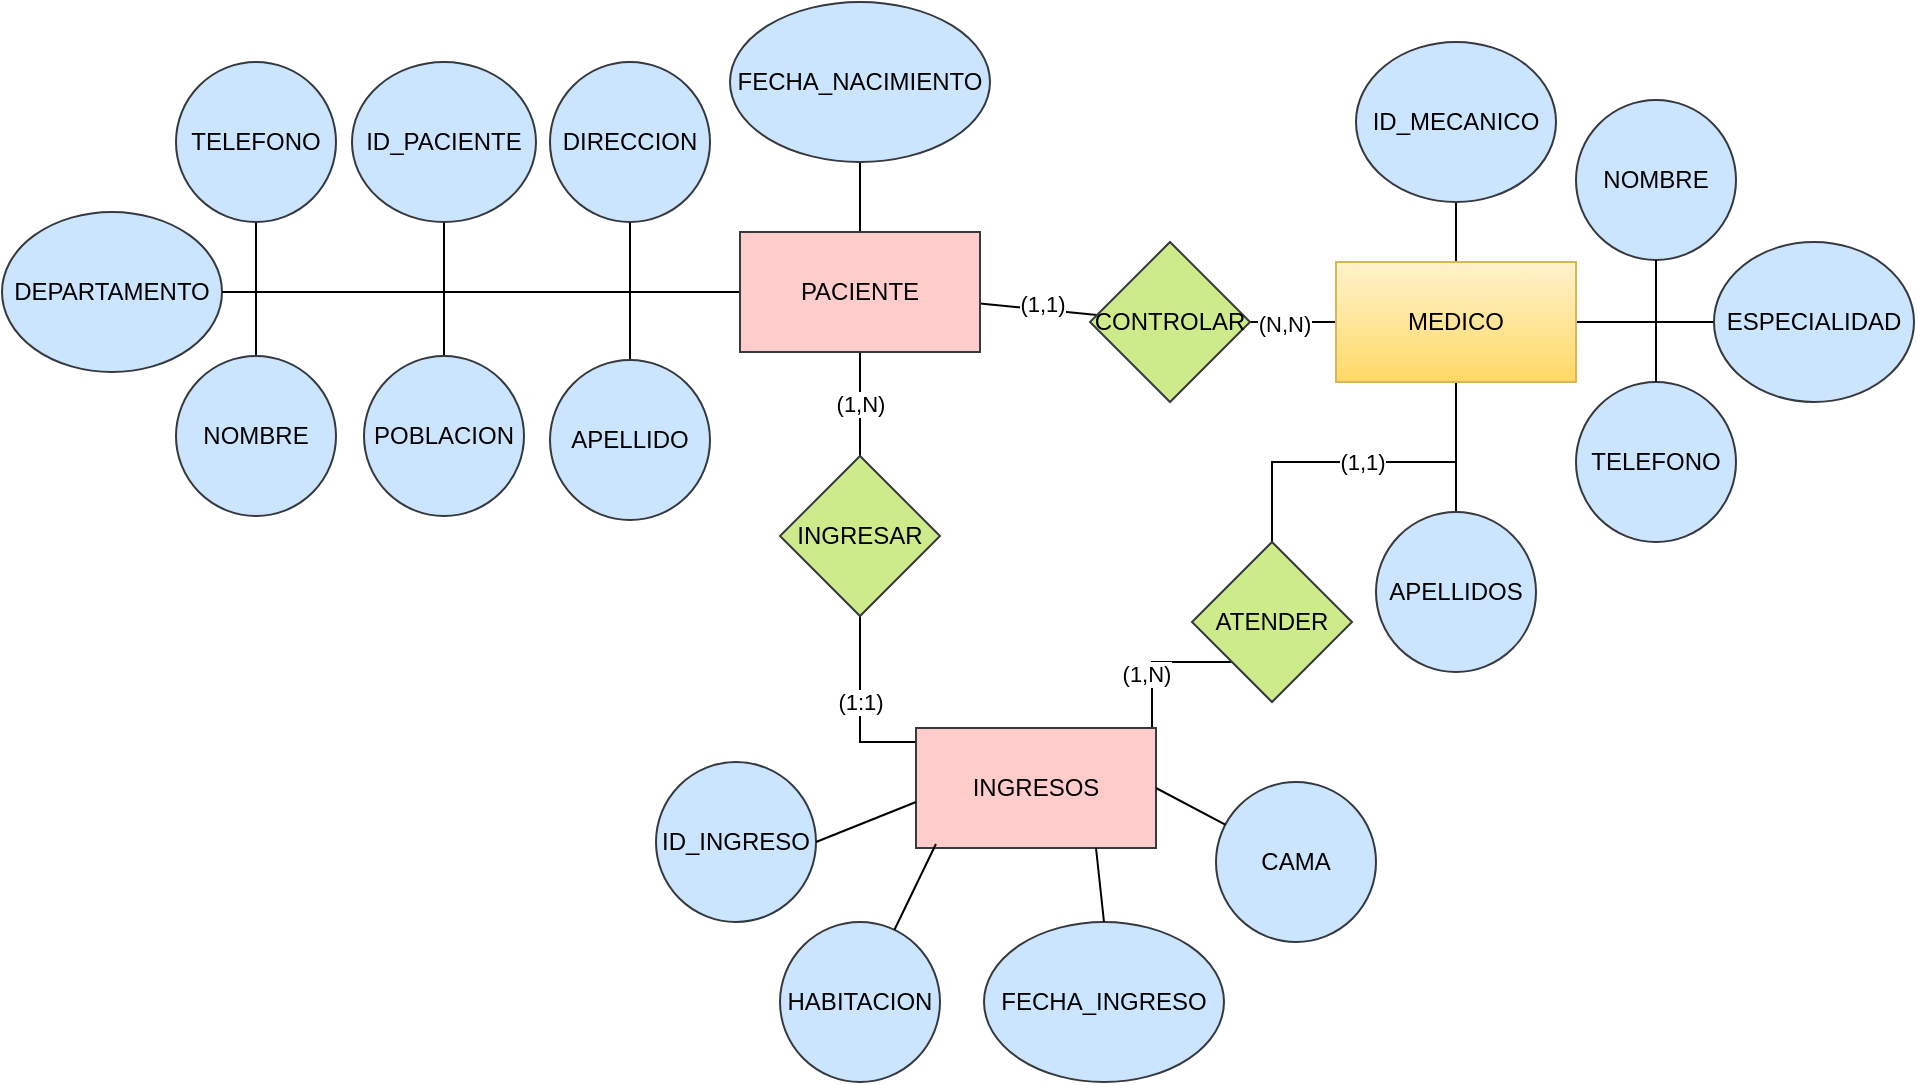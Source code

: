 <mxfile version="24.7.5">
  <diagram name="Página-1" id="6pR2tzA4P5ZtD1_yJ_Ov">
    <mxGraphModel dx="1707" dy="542" grid="1" gridSize="10" guides="1" tooltips="1" connect="1" arrows="1" fold="1" page="1" pageScale="1" pageWidth="827" pageHeight="1169" math="0" shadow="0">
      <root>
        <mxCell id="0" />
        <mxCell id="1" parent="0" />
        <mxCell id="-SHVfvobNdwr3lZzmmMt-4" value="" style="edgeStyle=orthogonalEdgeStyle;rounded=0;orthogonalLoop=1;jettySize=auto;html=1;endArrow=none;endFill=0;" parent="1" source="-SHVfvobNdwr3lZzmmMt-1" target="-SHVfvobNdwr3lZzmmMt-3" edge="1">
          <mxGeometry relative="1" as="geometry" />
        </mxCell>
        <mxCell id="-SHVfvobNdwr3lZzmmMt-7" value="" style="edgeStyle=orthogonalEdgeStyle;rounded=0;orthogonalLoop=1;jettySize=auto;html=1;endArrow=none;endFill=0;" parent="1" source="-SHVfvobNdwr3lZzmmMt-1" target="-SHVfvobNdwr3lZzmmMt-6" edge="1">
          <mxGeometry relative="1" as="geometry" />
        </mxCell>
        <mxCell id="-SHVfvobNdwr3lZzmmMt-10" value="" style="edgeStyle=orthogonalEdgeStyle;rounded=0;orthogonalLoop=1;jettySize=auto;html=1;endArrow=none;endFill=0;" parent="1" source="-SHVfvobNdwr3lZzmmMt-1" target="-SHVfvobNdwr3lZzmmMt-9" edge="1">
          <mxGeometry relative="1" as="geometry" />
        </mxCell>
        <mxCell id="-SHVfvobNdwr3lZzmmMt-12" value="" style="edgeStyle=orthogonalEdgeStyle;rounded=0;orthogonalLoop=1;jettySize=auto;html=1;endArrow=none;endFill=0;" parent="1" source="-SHVfvobNdwr3lZzmmMt-1" target="-SHVfvobNdwr3lZzmmMt-11" edge="1">
          <mxGeometry relative="1" as="geometry" />
        </mxCell>
        <mxCell id="-SHVfvobNdwr3lZzmmMt-14" value="" style="edgeStyle=orthogonalEdgeStyle;rounded=0;orthogonalLoop=1;jettySize=auto;html=1;endArrow=none;endFill=0;" parent="1" source="-SHVfvobNdwr3lZzmmMt-1" target="-SHVfvobNdwr3lZzmmMt-13" edge="1">
          <mxGeometry relative="1" as="geometry" />
        </mxCell>
        <mxCell id="-SHVfvobNdwr3lZzmmMt-18" value="" style="edgeStyle=orthogonalEdgeStyle;rounded=0;orthogonalLoop=1;jettySize=auto;html=1;endArrow=none;endFill=0;" parent="1" source="-SHVfvobNdwr3lZzmmMt-1" target="-SHVfvobNdwr3lZzmmMt-17" edge="1">
          <mxGeometry relative="1" as="geometry" />
        </mxCell>
        <mxCell id="-SHVfvobNdwr3lZzmmMt-20" value="" style="edgeStyle=orthogonalEdgeStyle;rounded=0;orthogonalLoop=1;jettySize=auto;html=1;endArrow=none;endFill=0;" parent="1" source="-SHVfvobNdwr3lZzmmMt-1" target="-SHVfvobNdwr3lZzmmMt-19" edge="1">
          <mxGeometry relative="1" as="geometry" />
        </mxCell>
        <mxCell id="-SHVfvobNdwr3lZzmmMt-22" value="" style="rounded=0;orthogonalLoop=1;jettySize=auto;html=1;endArrow=none;endFill=0;" parent="1" source="-SHVfvobNdwr3lZzmmMt-1" target="-SHVfvobNdwr3lZzmmMt-21" edge="1">
          <mxGeometry relative="1" as="geometry" />
        </mxCell>
        <mxCell id="-SHVfvobNdwr3lZzmmMt-23" value="(1,1)" style="edgeLabel;html=1;align=center;verticalAlign=middle;resizable=0;points=[];" parent="-SHVfvobNdwr3lZzmmMt-22" vertex="1" connectable="0">
          <mxGeometry x="0.04" y="3" relative="1" as="geometry">
            <mxPoint as="offset" />
          </mxGeometry>
        </mxCell>
        <mxCell id="-SHVfvobNdwr3lZzmmMt-38" value="(1,N)" style="edgeStyle=orthogonalEdgeStyle;rounded=0;orthogonalLoop=1;jettySize=auto;html=1;endArrow=none;endFill=0;" parent="1" source="-SHVfvobNdwr3lZzmmMt-1" target="-SHVfvobNdwr3lZzmmMt-37" edge="1">
          <mxGeometry relative="1" as="geometry" />
        </mxCell>
        <mxCell id="-SHVfvobNdwr3lZzmmMt-1" value="PACIENTE" style="rounded=0;whiteSpace=wrap;html=1;fillColor=#ffcccc;strokeColor=#36393d;" parent="1" vertex="1">
          <mxGeometry x="172" y="225" width="120" height="60" as="geometry" />
        </mxCell>
        <mxCell id="-SHVfvobNdwr3lZzmmMt-3" value="ID_PACIENTE" style="ellipse;whiteSpace=wrap;html=1;rounded=0;fillColor=#cce5ff;strokeColor=#36393d;" parent="1" vertex="1">
          <mxGeometry x="-22" y="140" width="92" height="80" as="geometry" />
        </mxCell>
        <mxCell id="-SHVfvobNdwr3lZzmmMt-6" value="NOMBRE" style="ellipse;whiteSpace=wrap;html=1;rounded=0;fillColor=#cce5ff;strokeColor=#36393d;" parent="1" vertex="1">
          <mxGeometry x="-110" y="287" width="80" height="80" as="geometry" />
        </mxCell>
        <mxCell id="-SHVfvobNdwr3lZzmmMt-9" value="APELLIDO" style="ellipse;whiteSpace=wrap;html=1;rounded=0;fillColor=#cce5ff;strokeColor=#36393d;" parent="1" vertex="1">
          <mxGeometry x="77" y="289" width="80" height="80" as="geometry" />
        </mxCell>
        <mxCell id="-SHVfvobNdwr3lZzmmMt-11" value="DIRECCION" style="ellipse;whiteSpace=wrap;html=1;rounded=0;fillColor=#cce5ff;strokeColor=#36393d;" parent="1" vertex="1">
          <mxGeometry x="77" y="140" width="80" height="80" as="geometry" />
        </mxCell>
        <mxCell id="-SHVfvobNdwr3lZzmmMt-13" value="POBLACION" style="ellipse;whiteSpace=wrap;html=1;rounded=0;fillColor=#cce5ff;strokeColor=#36393d;" parent="1" vertex="1">
          <mxGeometry x="-16" y="287" width="80" height="80" as="geometry" />
        </mxCell>
        <mxCell id="-SHVfvobNdwr3lZzmmMt-15" value="DEPARTAMENTO" style="ellipse;whiteSpace=wrap;html=1;rounded=0;fillColor=#cce5ff;strokeColor=#36393d;" parent="1" vertex="1">
          <mxGeometry x="-197" y="215" width="110" height="80" as="geometry" />
        </mxCell>
        <mxCell id="-SHVfvobNdwr3lZzmmMt-17" value="TELEFONO" style="ellipse;whiteSpace=wrap;html=1;rounded=0;fillColor=#cce5ff;strokeColor=#36393d;" parent="1" vertex="1">
          <mxGeometry x="-110" y="140" width="80" height="80" as="geometry" />
        </mxCell>
        <mxCell id="-SHVfvobNdwr3lZzmmMt-19" value="FECHA_NACIMIENTO" style="ellipse;whiteSpace=wrap;html=1;rounded=0;fillColor=#cce5ff;strokeColor=#36393d;" parent="1" vertex="1">
          <mxGeometry x="167" y="110" width="130" height="80" as="geometry" />
        </mxCell>
        <mxCell id="-SHVfvobNdwr3lZzmmMt-25" value="" style="edgeStyle=orthogonalEdgeStyle;rounded=0;orthogonalLoop=1;jettySize=auto;html=1;endArrow=none;endFill=0;" parent="1" source="-SHVfvobNdwr3lZzmmMt-21" target="-SHVfvobNdwr3lZzmmMt-24" edge="1">
          <mxGeometry relative="1" as="geometry" />
        </mxCell>
        <mxCell id="-SHVfvobNdwr3lZzmmMt-26" value="(N,N)" style="edgeLabel;html=1;align=center;verticalAlign=middle;resizable=0;points=[];" parent="-SHVfvobNdwr3lZzmmMt-25" vertex="1" connectable="0">
          <mxGeometry x="-0.2" y="-1" relative="1" as="geometry">
            <mxPoint as="offset" />
          </mxGeometry>
        </mxCell>
        <mxCell id="-SHVfvobNdwr3lZzmmMt-21" value="CONTROLAR" style="rhombus;whiteSpace=wrap;html=1;rounded=0;fillColor=#cdeb8b;strokeColor=#36393d;" parent="1" vertex="1">
          <mxGeometry x="347" y="230" width="80" height="80" as="geometry" />
        </mxCell>
        <mxCell id="-SHVfvobNdwr3lZzmmMt-28" value="" style="edgeStyle=orthogonalEdgeStyle;rounded=0;orthogonalLoop=1;jettySize=auto;html=1;endArrow=none;endFill=0;" parent="1" source="-SHVfvobNdwr3lZzmmMt-24" target="-SHVfvobNdwr3lZzmmMt-27" edge="1">
          <mxGeometry relative="1" as="geometry" />
        </mxCell>
        <mxCell id="-SHVfvobNdwr3lZzmmMt-32" value="" style="edgeStyle=orthogonalEdgeStyle;rounded=0;orthogonalLoop=1;jettySize=auto;html=1;endArrow=none;endFill=0;" parent="1" source="-SHVfvobNdwr3lZzmmMt-24" target="-SHVfvobNdwr3lZzmmMt-31" edge="1">
          <mxGeometry relative="1" as="geometry" />
        </mxCell>
        <mxCell id="-SHVfvobNdwr3lZzmmMt-36" value="" style="edgeStyle=orthogonalEdgeStyle;rounded=0;orthogonalLoop=1;jettySize=auto;html=1;endArrow=none;endFill=0;" parent="1" source="-SHVfvobNdwr3lZzmmMt-24" target="-SHVfvobNdwr3lZzmmMt-35" edge="1">
          <mxGeometry relative="1" as="geometry" />
        </mxCell>
        <mxCell id="-SHVfvobNdwr3lZzmmMt-40" value="" style="edgeStyle=orthogonalEdgeStyle;rounded=0;orthogonalLoop=1;jettySize=auto;html=1;endArrow=none;endFill=0;" parent="1" source="-SHVfvobNdwr3lZzmmMt-24" target="-SHVfvobNdwr3lZzmmMt-39" edge="1">
          <mxGeometry relative="1" as="geometry" />
        </mxCell>
        <mxCell id="-SHVfvobNdwr3lZzmmMt-54" value="(1,1)" style="edgeLabel;html=1;align=center;verticalAlign=middle;resizable=0;points=[];" parent="-SHVfvobNdwr3lZzmmMt-40" vertex="1" connectable="0">
          <mxGeometry x="0.012" relative="1" as="geometry">
            <mxPoint as="offset" />
          </mxGeometry>
        </mxCell>
        <mxCell id="-SHVfvobNdwr3lZzmmMt-24" value="MEDICO" style="whiteSpace=wrap;html=1;rounded=0;fillColor=#fff2cc;gradientColor=#ffd966;strokeColor=#d6b656;" parent="1" vertex="1">
          <mxGeometry x="470" y="240" width="120" height="60" as="geometry" />
        </mxCell>
        <mxCell id="-SHVfvobNdwr3lZzmmMt-27" value="ID_MECANICO" style="ellipse;whiteSpace=wrap;html=1;rounded=0;fillColor=#cce5ff;strokeColor=#36393d;" parent="1" vertex="1">
          <mxGeometry x="480" y="130" width="100" height="80" as="geometry" />
        </mxCell>
        <mxCell id="-SHVfvobNdwr3lZzmmMt-29" value="NOMBRE" style="ellipse;whiteSpace=wrap;html=1;rounded=0;fillColor=#cce5ff;strokeColor=#36393d;" parent="1" vertex="1">
          <mxGeometry x="590" y="159" width="80" height="80" as="geometry" />
        </mxCell>
        <mxCell id="-SHVfvobNdwr3lZzmmMt-31" value="APELLIDOS" style="ellipse;whiteSpace=wrap;html=1;rounded=0;fillColor=#cce5ff;strokeColor=#36393d;" parent="1" vertex="1">
          <mxGeometry x="490" y="365" width="80" height="80" as="geometry" />
        </mxCell>
        <mxCell id="-SHVfvobNdwr3lZzmmMt-33" value="TELEFONO" style="ellipse;whiteSpace=wrap;html=1;rounded=0;fillColor=#cce5ff;strokeColor=#36393d;" parent="1" vertex="1">
          <mxGeometry x="590" y="300" width="80" height="80" as="geometry" />
        </mxCell>
        <mxCell id="-SHVfvobNdwr3lZzmmMt-35" value="ESPECIALIDAD" style="ellipse;whiteSpace=wrap;html=1;rounded=0;fillColor=#cce5ff;strokeColor=#36393d;" parent="1" vertex="1">
          <mxGeometry x="659" y="230" width="100" height="80" as="geometry" />
        </mxCell>
        <mxCell id="-SHVfvobNdwr3lZzmmMt-42" value="" style="edgeStyle=orthogonalEdgeStyle;rounded=0;orthogonalLoop=1;jettySize=auto;html=1;endArrow=none;endFill=0;" parent="1" source="-SHVfvobNdwr3lZzmmMt-37" target="-SHVfvobNdwr3lZzmmMt-41" edge="1">
          <mxGeometry relative="1" as="geometry">
            <Array as="points">
              <mxPoint x="232" y="480" />
            </Array>
          </mxGeometry>
        </mxCell>
        <mxCell id="-SHVfvobNdwr3lZzmmMt-52" value="(1:1)" style="edgeLabel;html=1;align=center;verticalAlign=middle;resizable=0;points=[];" parent="-SHVfvobNdwr3lZzmmMt-42" vertex="1" connectable="0">
          <mxGeometry x="-0.067" relative="1" as="geometry">
            <mxPoint as="offset" />
          </mxGeometry>
        </mxCell>
        <mxCell id="-SHVfvobNdwr3lZzmmMt-37" value="INGRESAR" style="rhombus;whiteSpace=wrap;html=1;rounded=0;fillColor=#cdeb8b;strokeColor=#36393d;" parent="1" vertex="1">
          <mxGeometry x="192" y="337" width="80" height="80" as="geometry" />
        </mxCell>
        <mxCell id="-SHVfvobNdwr3lZzmmMt-51" style="edgeStyle=orthogonalEdgeStyle;rounded=0;orthogonalLoop=1;jettySize=auto;html=1;exitX=0;exitY=1;exitDx=0;exitDy=0;entryX=1;entryY=0;entryDx=0;entryDy=0;endArrow=none;endFill=0;" parent="1" source="-SHVfvobNdwr3lZzmmMt-39" target="-SHVfvobNdwr3lZzmmMt-41" edge="1">
          <mxGeometry relative="1" as="geometry" />
        </mxCell>
        <mxCell id="-SHVfvobNdwr3lZzmmMt-53" value="(1,N)" style="edgeLabel;html=1;align=center;verticalAlign=middle;resizable=0;points=[];" parent="-SHVfvobNdwr3lZzmmMt-51" vertex="1" connectable="0">
          <mxGeometry x="0.036" y="-3" relative="1" as="geometry">
            <mxPoint as="offset" />
          </mxGeometry>
        </mxCell>
        <mxCell id="-SHVfvobNdwr3lZzmmMt-39" value="ATENDER" style="rhombus;whiteSpace=wrap;html=1;rounded=0;fillColor=#cdeb8b;strokeColor=#36393d;" parent="1" vertex="1">
          <mxGeometry x="398" y="380" width="80" height="80" as="geometry" />
        </mxCell>
        <mxCell id="-SHVfvobNdwr3lZzmmMt-41" value="INGRESOS" style="whiteSpace=wrap;html=1;rounded=0;fillColor=#ffcccc;strokeColor=#36393d;" parent="1" vertex="1">
          <mxGeometry x="260" y="473" width="120" height="60" as="geometry" />
        </mxCell>
        <mxCell id="-SHVfvobNdwr3lZzmmMt-43" value="ID_INGRESO" style="ellipse;whiteSpace=wrap;html=1;rounded=0;fillColor=#cce5ff;strokeColor=#36393d;" parent="1" vertex="1">
          <mxGeometry x="130" y="490" width="80" height="80" as="geometry" />
        </mxCell>
        <mxCell id="-SHVfvobNdwr3lZzmmMt-45" value="HABITACION" style="ellipse;whiteSpace=wrap;html=1;rounded=0;fillColor=#cce5ff;strokeColor=#36393d;" parent="1" vertex="1">
          <mxGeometry x="192" y="570" width="80" height="80" as="geometry" />
        </mxCell>
        <mxCell id="-SHVfvobNdwr3lZzmmMt-47" value="CAMA" style="ellipse;whiteSpace=wrap;html=1;rounded=0;fillColor=#cce5ff;strokeColor=#36393d;" parent="1" vertex="1">
          <mxGeometry x="410" y="500" width="80" height="80" as="geometry" />
        </mxCell>
        <mxCell id="-SHVfvobNdwr3lZzmmMt-49" value="FECHA_INGRESO" style="ellipse;whiteSpace=wrap;html=1;rounded=0;fillColor=#cce5ff;strokeColor=#36393d;" parent="1" vertex="1">
          <mxGeometry x="294" y="570" width="120" height="80" as="geometry" />
        </mxCell>
        <mxCell id="_nX4mWLyU_Ge7oBZuAVl-1" value="" style="endArrow=none;html=1;rounded=0;entryX=0.5;entryY=1;entryDx=0;entryDy=0;exitX=0.5;exitY=0;exitDx=0;exitDy=0;" edge="1" parent="1" source="-SHVfvobNdwr3lZzmmMt-33" target="-SHVfvobNdwr3lZzmmMt-29">
          <mxGeometry width="50" height="50" relative="1" as="geometry">
            <mxPoint x="440" y="350" as="sourcePoint" />
            <mxPoint x="490" y="300" as="targetPoint" />
          </mxGeometry>
        </mxCell>
        <mxCell id="_nX4mWLyU_Ge7oBZuAVl-2" value="" style="endArrow=none;html=1;rounded=0;entryX=0.75;entryY=1;entryDx=0;entryDy=0;exitX=0.5;exitY=0;exitDx=0;exitDy=0;" edge="1" parent="1" source="-SHVfvobNdwr3lZzmmMt-49" target="-SHVfvobNdwr3lZzmmMt-41">
          <mxGeometry width="50" height="50" relative="1" as="geometry">
            <mxPoint x="440" y="650" as="sourcePoint" />
            <mxPoint x="490" y="600" as="targetPoint" />
          </mxGeometry>
        </mxCell>
        <mxCell id="_nX4mWLyU_Ge7oBZuAVl-3" value="" style="endArrow=none;html=1;rounded=0;entryX=0.083;entryY=0.967;entryDx=0;entryDy=0;entryPerimeter=0;" edge="1" parent="1" source="-SHVfvobNdwr3lZzmmMt-45" target="-SHVfvobNdwr3lZzmmMt-41">
          <mxGeometry width="50" height="50" relative="1" as="geometry">
            <mxPoint x="440" y="650" as="sourcePoint" />
            <mxPoint x="490" y="600" as="targetPoint" />
          </mxGeometry>
        </mxCell>
        <mxCell id="_nX4mWLyU_Ge7oBZuAVl-4" value="" style="endArrow=none;html=1;rounded=0;entryX=0;entryY=0.617;entryDx=0;entryDy=0;entryPerimeter=0;exitX=1;exitY=0.5;exitDx=0;exitDy=0;" edge="1" parent="1" source="-SHVfvobNdwr3lZzmmMt-43" target="-SHVfvobNdwr3lZzmmMt-41">
          <mxGeometry width="50" height="50" relative="1" as="geometry">
            <mxPoint x="440" y="650" as="sourcePoint" />
            <mxPoint x="490" y="600" as="targetPoint" />
          </mxGeometry>
        </mxCell>
        <mxCell id="_nX4mWLyU_Ge7oBZuAVl-5" value="" style="endArrow=none;html=1;rounded=0;entryX=1;entryY=0.5;entryDx=0;entryDy=0;" edge="1" parent="1" source="-SHVfvobNdwr3lZzmmMt-47" target="-SHVfvobNdwr3lZzmmMt-41">
          <mxGeometry width="50" height="50" relative="1" as="geometry">
            <mxPoint x="240" y="490" as="sourcePoint" />
            <mxPoint x="290" y="440" as="targetPoint" />
          </mxGeometry>
        </mxCell>
        <mxCell id="_nX4mWLyU_Ge7oBZuAVl-6" value="" style="endArrow=none;html=1;rounded=0;exitX=1;exitY=0.5;exitDx=0;exitDy=0;" edge="1" parent="1" source="-SHVfvobNdwr3lZzmmMt-15">
          <mxGeometry width="50" height="50" relative="1" as="geometry">
            <mxPoint x="240" y="295" as="sourcePoint" />
            <mxPoint x="-70" y="255" as="targetPoint" />
          </mxGeometry>
        </mxCell>
      </root>
    </mxGraphModel>
  </diagram>
</mxfile>
